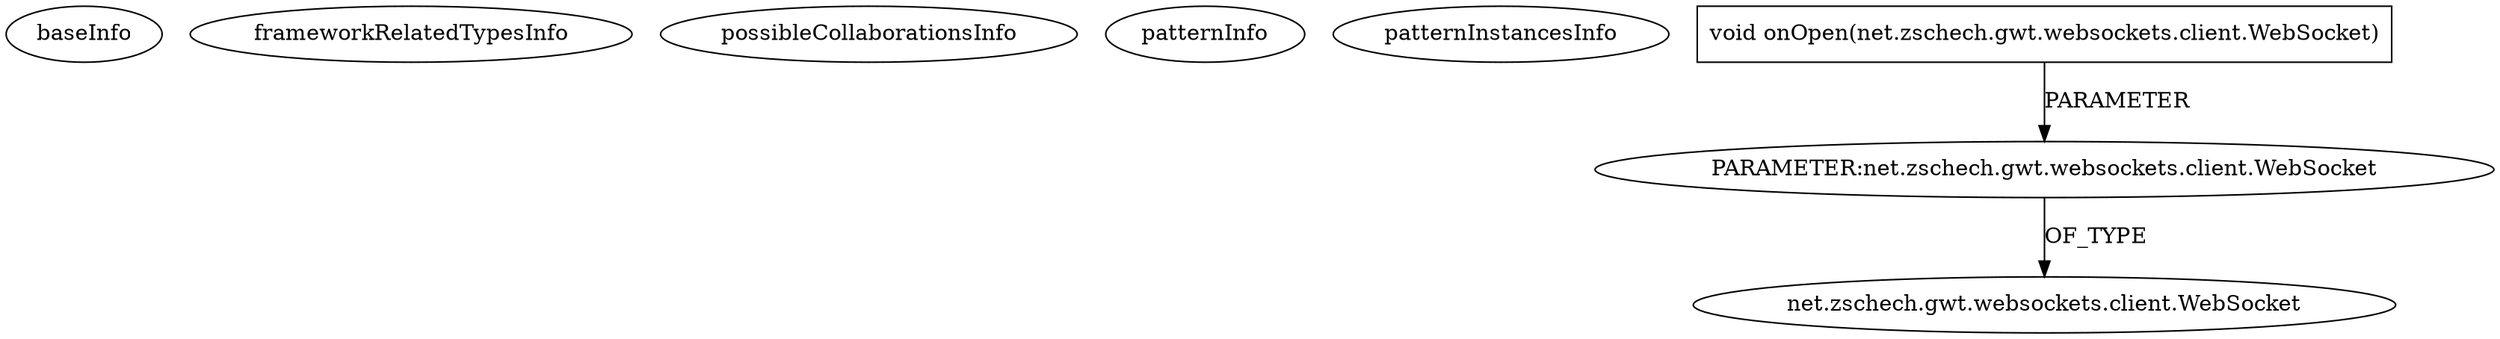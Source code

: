 digraph {
baseInfo[graphId=1958,category="pattern",isAnonymous=false,possibleRelation=false]
frameworkRelatedTypesInfo[]
possibleCollaborationsInfo[]
patternInfo[frequency=2.0,patternRootClient=null]
patternInstancesInfo[0="betacraft-RdpGwtClient~/betacraft-RdpGwtClient/RdpGwtClient-master/src/com/droidcloud/viewer/client/ISO.java~ISO~836",1="Namrack-TeachToLearn~/Namrack-TeachToLearn/TeachToLearn-master/TeachToLearn/src/ttl/client/TeachToLearn.java~void connect()~345"]
9[label="void onOpen(net.zschech.gwt.websockets.client.WebSocket)",vertexType="OVERRIDING_METHOD_DECLARATION",isFrameworkType=false,shape=box]
10[label="PARAMETER:net.zschech.gwt.websockets.client.WebSocket",vertexType="PARAMETER_DECLARATION",isFrameworkType=false]
8[label="net.zschech.gwt.websockets.client.WebSocket",vertexType="FRAMEWORK_CLASS_TYPE",isFrameworkType=false]
9->10[label="PARAMETER"]
10->8[label="OF_TYPE"]
}
